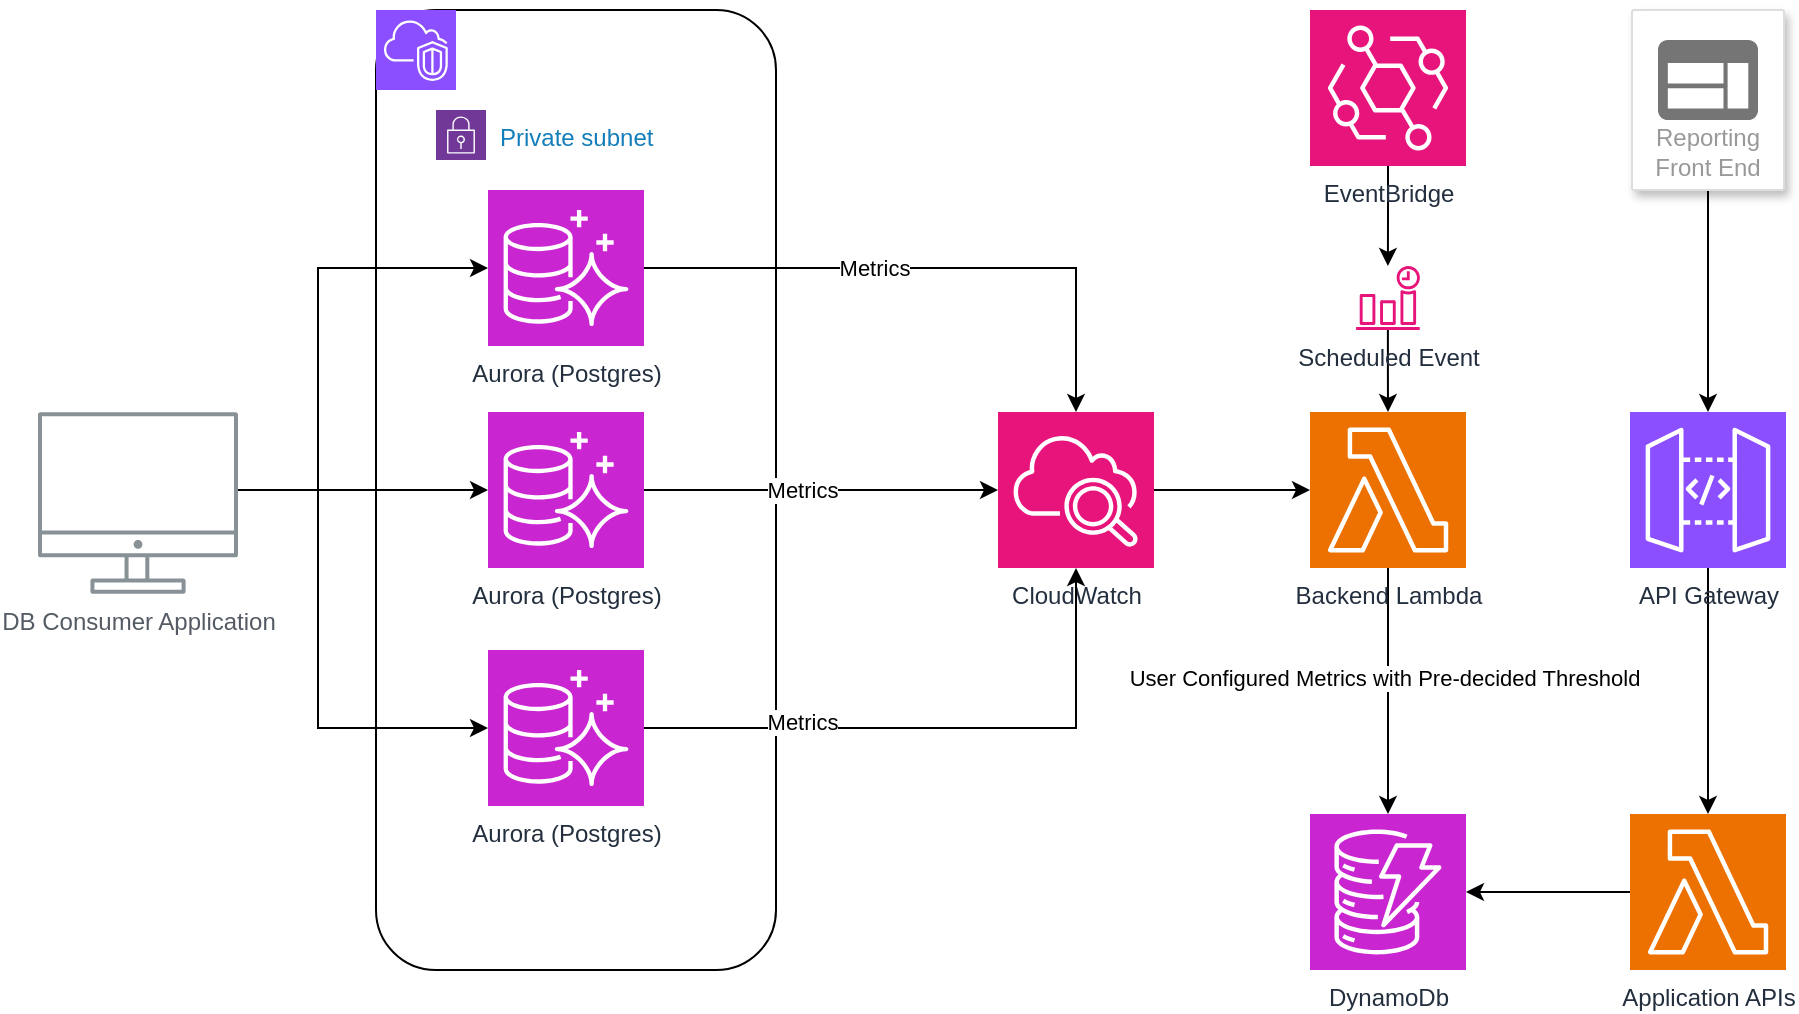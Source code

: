 <mxfile version="24.2.5" type="device">
  <diagram name="Page-1" id="q4Ue6YyPpZgn4tm0QDJ6">
    <mxGraphModel dx="1434" dy="854" grid="1" gridSize="10" guides="1" tooltips="1" connect="1" arrows="1" fold="1" page="1" pageScale="1" pageWidth="1100" pageHeight="850" math="0" shadow="0">
      <root>
        <mxCell id="0" />
        <mxCell id="1" parent="0" />
        <mxCell id="QT1-Vc51EwQWDzW_PCwE-1" value="" style="rounded=1;whiteSpace=wrap;html=1;" parent="1" vertex="1">
          <mxGeometry x="249" y="140" width="200" height="480" as="geometry" />
        </mxCell>
        <mxCell id="QT1-Vc51EwQWDzW_PCwE-2" value="" style="sketch=0;points=[[0,0,0],[0.25,0,0],[0.5,0,0],[0.75,0,0],[1,0,0],[0,1,0],[0.25,1,0],[0.5,1,0],[0.75,1,0],[1,1,0],[0,0.25,0],[0,0.5,0],[0,0.75,0],[1,0.25,0],[1,0.5,0],[1,0.75,0]];outlineConnect=0;fontColor=#232F3E;fillColor=#8C4FFF;strokeColor=#ffffff;dashed=0;verticalLabelPosition=bottom;verticalAlign=top;align=center;html=1;fontSize=12;fontStyle=0;aspect=fixed;shape=mxgraph.aws4.resourceIcon;resIcon=mxgraph.aws4.vpc;" parent="1" vertex="1">
          <mxGeometry x="249" y="140" width="40" height="40" as="geometry" />
        </mxCell>
        <mxCell id="QT1-Vc51EwQWDzW_PCwE-3" value="Aurora (Postgres)" style="sketch=0;points=[[0,0,0],[0.25,0,0],[0.5,0,0],[0.75,0,0],[1,0,0],[0,1,0],[0.25,1,0],[0.5,1,0],[0.75,1,0],[1,1,0],[0,0.25,0],[0,0.5,0],[0,0.75,0],[1,0.25,0],[1,0.5,0],[1,0.75,0]];outlineConnect=0;fontColor=#232F3E;fillColor=#C925D1;strokeColor=#ffffff;dashed=0;verticalLabelPosition=bottom;verticalAlign=top;align=center;html=1;fontSize=12;fontStyle=0;aspect=fixed;shape=mxgraph.aws4.resourceIcon;resIcon=mxgraph.aws4.aurora;" parent="1" vertex="1">
          <mxGeometry x="305" y="230" width="78" height="78" as="geometry" />
        </mxCell>
        <mxCell id="QT1-Vc51EwQWDzW_PCwE-5" value="Aurora (Postgres)" style="sketch=0;points=[[0,0,0],[0.25,0,0],[0.5,0,0],[0.75,0,0],[1,0,0],[0,1,0],[0.25,1,0],[0.5,1,0],[0.75,1,0],[1,1,0],[0,0.25,0],[0,0.5,0],[0,0.75,0],[1,0.25,0],[1,0.5,0],[1,0.75,0]];outlineConnect=0;fontColor=#232F3E;fillColor=#C925D1;strokeColor=#ffffff;dashed=0;verticalLabelPosition=bottom;verticalAlign=top;align=center;html=1;fontSize=12;fontStyle=0;aspect=fixed;shape=mxgraph.aws4.resourceIcon;resIcon=mxgraph.aws4.aurora;" parent="1" vertex="1">
          <mxGeometry x="305" y="460" width="78" height="78" as="geometry" />
        </mxCell>
        <mxCell id="QT1-Vc51EwQWDzW_PCwE-7" value="Private subnet" style="points=[[0,0],[0.25,0],[0.5,0],[0.75,0],[1,0],[1,0.25],[1,0.5],[1,0.75],[1,1],[0.75,1],[0.5,1],[0.25,1],[0,1],[0,0.75],[0,0.5],[0,0.25]];outlineConnect=0;gradientColor=none;html=1;whiteSpace=wrap;fontSize=12;fontStyle=0;container=1;pointerEvents=0;collapsible=0;recursiveResize=0;shape=mxgraph.aws4.group;grIcon=mxgraph.aws4.group_security_group;grStroke=0;strokeColor=#713897;fillColor=none;verticalAlign=top;align=left;spacingLeft=30;fontColor=#147EBA;dashed=0;strokeWidth=1;perimeterSpacing=1;shadow=0;" parent="1" vertex="1">
          <mxGeometry x="279" y="190" width="130" height="380" as="geometry" />
        </mxCell>
        <mxCell id="QT1-Vc51EwQWDzW_PCwE-4" value="Aurora (Postgres)" style="sketch=0;points=[[0,0,0],[0.25,0,0],[0.5,0,0],[0.75,0,0],[1,0,0],[0,1,0],[0.25,1,0],[0.5,1,0],[0.75,1,0],[1,1,0],[0,0.25,0],[0,0.5,0],[0,0.75,0],[1,0.25,0],[1,0.5,0],[1,0.75,0]];outlineConnect=0;fontColor=#232F3E;fillColor=#C925D1;strokeColor=#ffffff;dashed=0;verticalLabelPosition=bottom;verticalAlign=top;align=center;html=1;fontSize=12;fontStyle=0;aspect=fixed;shape=mxgraph.aws4.resourceIcon;resIcon=mxgraph.aws4.aurora;" parent="QT1-Vc51EwQWDzW_PCwE-7" vertex="1">
          <mxGeometry x="26" y="151" width="78" height="78" as="geometry" />
        </mxCell>
        <mxCell id="QT1-Vc51EwQWDzW_PCwE-23" style="edgeStyle=orthogonalEdgeStyle;rounded=0;orthogonalLoop=1;jettySize=auto;html=1;" parent="1" source="QT1-Vc51EwQWDzW_PCwE-8" target="QT1-Vc51EwQWDzW_PCwE-10" edge="1">
          <mxGeometry relative="1" as="geometry" />
        </mxCell>
        <mxCell id="sazl7aqYjBEjnZ1m-L6P-1" value="User Configured Metrics with Pre-decided Threshold" style="edgeLabel;html=1;align=center;verticalAlign=middle;resizable=0;points=[];" vertex="1" connectable="0" parent="QT1-Vc51EwQWDzW_PCwE-23">
          <mxGeometry x="-0.106" y="-2" relative="1" as="geometry">
            <mxPoint as="offset" />
          </mxGeometry>
        </mxCell>
        <mxCell id="QT1-Vc51EwQWDzW_PCwE-8" value="Backend Lambda" style="sketch=0;points=[[0,0,0],[0.25,0,0],[0.5,0,0],[0.75,0,0],[1,0,0],[0,1,0],[0.25,1,0],[0.5,1,0],[0.75,1,0],[1,1,0],[0,0.25,0],[0,0.5,0],[0,0.75,0],[1,0.25,0],[1,0.5,0],[1,0.75,0]];outlineConnect=0;fontColor=#232F3E;fillColor=#ED7100;strokeColor=#ffffff;dashed=0;verticalLabelPosition=bottom;verticalAlign=top;align=center;html=1;fontSize=12;fontStyle=0;aspect=fixed;shape=mxgraph.aws4.resourceIcon;resIcon=mxgraph.aws4.lambda;" parent="1" vertex="1">
          <mxGeometry x="716" y="341" width="78" height="78" as="geometry" />
        </mxCell>
        <mxCell id="QT1-Vc51EwQWDzW_PCwE-9" value="CloudWatch" style="sketch=0;points=[[0,0,0],[0.25,0,0],[0.5,0,0],[0.75,0,0],[1,0,0],[0,1,0],[0.25,1,0],[0.5,1,0],[0.75,1,0],[1,1,0],[0,0.25,0],[0,0.5,0],[0,0.75,0],[1,0.25,0],[1,0.5,0],[1,0.75,0]];points=[[0,0,0],[0.25,0,0],[0.5,0,0],[0.75,0,0],[1,0,0],[0,1,0],[0.25,1,0],[0.5,1,0],[0.75,1,0],[1,1,0],[0,0.25,0],[0,0.5,0],[0,0.75,0],[1,0.25,0],[1,0.5,0],[1,0.75,0]];outlineConnect=0;fontColor=#232F3E;fillColor=#E7157B;strokeColor=#ffffff;dashed=0;verticalLabelPosition=bottom;verticalAlign=top;align=center;html=1;fontSize=12;fontStyle=0;aspect=fixed;shape=mxgraph.aws4.resourceIcon;resIcon=mxgraph.aws4.cloudwatch_2;" parent="1" vertex="1">
          <mxGeometry x="560" y="341" width="78" height="78" as="geometry" />
        </mxCell>
        <mxCell id="QT1-Vc51EwQWDzW_PCwE-10" value="DynamoDb" style="sketch=0;points=[[0,0,0],[0.25,0,0],[0.5,0,0],[0.75,0,0],[1,0,0],[0,1,0],[0.25,1,0],[0.5,1,0],[0.75,1,0],[1,1,0],[0,0.25,0],[0,0.5,0],[0,0.75,0],[1,0.25,0],[1,0.5,0],[1,0.75,0]];outlineConnect=0;fontColor=#232F3E;fillColor=#C925D1;strokeColor=#ffffff;dashed=0;verticalLabelPosition=bottom;verticalAlign=top;align=center;html=1;fontSize=12;fontStyle=0;aspect=fixed;shape=mxgraph.aws4.resourceIcon;resIcon=mxgraph.aws4.dynamodb;" parent="1" vertex="1">
          <mxGeometry x="716" y="542" width="78" height="78" as="geometry" />
        </mxCell>
        <mxCell id="QT1-Vc51EwQWDzW_PCwE-32" style="edgeStyle=orthogonalEdgeStyle;rounded=0;orthogonalLoop=1;jettySize=auto;html=1;" parent="1" source="QT1-Vc51EwQWDzW_PCwE-11" target="QT1-Vc51EwQWDzW_PCwE-10" edge="1">
          <mxGeometry relative="1" as="geometry" />
        </mxCell>
        <mxCell id="QT1-Vc51EwQWDzW_PCwE-11" value="Application APIs" style="sketch=0;points=[[0,0,0],[0.25,0,0],[0.5,0,0],[0.75,0,0],[1,0,0],[0,1,0],[0.25,1,0],[0.5,1,0],[0.75,1,0],[1,1,0],[0,0.25,0],[0,0.5,0],[0,0.75,0],[1,0.25,0],[1,0.5,0],[1,0.75,0]];outlineConnect=0;fontColor=#232F3E;fillColor=#ED7100;strokeColor=#ffffff;dashed=0;verticalLabelPosition=bottom;verticalAlign=top;align=center;html=1;fontSize=12;fontStyle=0;aspect=fixed;shape=mxgraph.aws4.resourceIcon;resIcon=mxgraph.aws4.lambda;" parent="1" vertex="1">
          <mxGeometry x="876" y="542" width="78" height="78" as="geometry" />
        </mxCell>
        <mxCell id="QT1-Vc51EwQWDzW_PCwE-19" style="edgeStyle=orthogonalEdgeStyle;rounded=0;orthogonalLoop=1;jettySize=auto;html=1;entryX=0;entryY=0.5;entryDx=0;entryDy=0;entryPerimeter=0;" parent="1" source="QT1-Vc51EwQWDzW_PCwE-4" target="QT1-Vc51EwQWDzW_PCwE-9" edge="1">
          <mxGeometry relative="1" as="geometry">
            <mxPoint x="539" y="380" as="targetPoint" />
          </mxGeometry>
        </mxCell>
        <mxCell id="QT1-Vc51EwQWDzW_PCwE-43" value="Metrics" style="edgeLabel;html=1;align=center;verticalAlign=middle;resizable=0;points=[];" parent="QT1-Vc51EwQWDzW_PCwE-19" vertex="1" connectable="0">
          <mxGeometry x="-0.165" relative="1" as="geometry">
            <mxPoint x="5" as="offset" />
          </mxGeometry>
        </mxCell>
        <mxCell id="QT1-Vc51EwQWDzW_PCwE-20" style="edgeStyle=orthogonalEdgeStyle;rounded=0;orthogonalLoop=1;jettySize=auto;html=1;entryX=0.5;entryY=1;entryDx=0;entryDy=0;entryPerimeter=0;" parent="1" source="QT1-Vc51EwQWDzW_PCwE-5" target="QT1-Vc51EwQWDzW_PCwE-9" edge="1">
          <mxGeometry relative="1" as="geometry" />
        </mxCell>
        <mxCell id="QT1-Vc51EwQWDzW_PCwE-44" value="Metrics" style="edgeLabel;html=1;align=center;verticalAlign=middle;resizable=0;points=[];" parent="QT1-Vc51EwQWDzW_PCwE-20" vertex="1" connectable="0">
          <mxGeometry x="-0.471" y="3" relative="1" as="geometry">
            <mxPoint as="offset" />
          </mxGeometry>
        </mxCell>
        <mxCell id="QT1-Vc51EwQWDzW_PCwE-21" style="edgeStyle=orthogonalEdgeStyle;rounded=0;orthogonalLoop=1;jettySize=auto;html=1;entryX=0.5;entryY=0;entryDx=0;entryDy=0;entryPerimeter=0;" parent="1" source="QT1-Vc51EwQWDzW_PCwE-3" target="QT1-Vc51EwQWDzW_PCwE-9" edge="1">
          <mxGeometry relative="1" as="geometry" />
        </mxCell>
        <mxCell id="QT1-Vc51EwQWDzW_PCwE-42" value="Metrics" style="edgeLabel;html=1;align=center;verticalAlign=middle;resizable=0;points=[];" parent="QT1-Vc51EwQWDzW_PCwE-21" vertex="1" connectable="0">
          <mxGeometry x="0.06" y="-1" relative="1" as="geometry">
            <mxPoint x="-38" y="-1" as="offset" />
          </mxGeometry>
        </mxCell>
        <mxCell id="QT1-Vc51EwQWDzW_PCwE-30" style="edgeStyle=orthogonalEdgeStyle;rounded=0;orthogonalLoop=1;jettySize=auto;html=1;" parent="1" source="QT1-Vc51EwQWDzW_PCwE-26" target="QT1-Vc51EwQWDzW_PCwE-29" edge="1">
          <mxGeometry relative="1" as="geometry" />
        </mxCell>
        <mxCell id="QT1-Vc51EwQWDzW_PCwE-26" value="Reporting Front End" style="strokeColor=#dddddd;shadow=1;strokeWidth=1;rounded=1;absoluteArcSize=1;arcSize=2;labelPosition=center;verticalLabelPosition=middle;align=center;verticalAlign=bottom;spacingLeft=0;fontColor=#999999;fontSize=12;whiteSpace=wrap;spacingBottom=2;html=1;" parent="1" vertex="1">
          <mxGeometry x="877" y="140" width="76" height="90" as="geometry" />
        </mxCell>
        <mxCell id="QT1-Vc51EwQWDzW_PCwE-27" value="" style="sketch=0;dashed=0;connectable=0;html=1;fillColor=#757575;strokeColor=none;shape=mxgraph.gcp2.application;part=1;" parent="QT1-Vc51EwQWDzW_PCwE-26" vertex="1">
          <mxGeometry x="0.5" width="50" height="40" relative="1" as="geometry">
            <mxPoint x="-25" y="15" as="offset" />
          </mxGeometry>
        </mxCell>
        <mxCell id="QT1-Vc51EwQWDzW_PCwE-31" style="edgeStyle=orthogonalEdgeStyle;rounded=0;orthogonalLoop=1;jettySize=auto;html=1;" parent="1" source="QT1-Vc51EwQWDzW_PCwE-29" target="QT1-Vc51EwQWDzW_PCwE-11" edge="1">
          <mxGeometry relative="1" as="geometry" />
        </mxCell>
        <mxCell id="QT1-Vc51EwQWDzW_PCwE-29" value="API Gateway" style="sketch=0;points=[[0,0,0],[0.25,0,0],[0.5,0,0],[0.75,0,0],[1,0,0],[0,1,0],[0.25,1,0],[0.5,1,0],[0.75,1,0],[1,1,0],[0,0.25,0],[0,0.5,0],[0,0.75,0],[1,0.25,0],[1,0.5,0],[1,0.75,0]];outlineConnect=0;fontColor=#232F3E;fillColor=#8C4FFF;strokeColor=#ffffff;dashed=0;verticalLabelPosition=bottom;verticalAlign=top;align=center;html=1;fontSize=12;fontStyle=0;aspect=fixed;shape=mxgraph.aws4.resourceIcon;resIcon=mxgraph.aws4.api_gateway;" parent="1" vertex="1">
          <mxGeometry x="876" y="341" width="78" height="78" as="geometry" />
        </mxCell>
        <mxCell id="QT1-Vc51EwQWDzW_PCwE-36" style="edgeStyle=orthogonalEdgeStyle;rounded=0;orthogonalLoop=1;jettySize=auto;html=1;" parent="1" source="QT1-Vc51EwQWDzW_PCwE-33" target="QT1-Vc51EwQWDzW_PCwE-35" edge="1">
          <mxGeometry relative="1" as="geometry" />
        </mxCell>
        <mxCell id="QT1-Vc51EwQWDzW_PCwE-33" value="EventBridge" style="sketch=0;points=[[0,0,0],[0.25,0,0],[0.5,0,0],[0.75,0,0],[1,0,0],[0,1,0],[0.25,1,0],[0.5,1,0],[0.75,1,0],[1,1,0],[0,0.25,0],[0,0.5,0],[0,0.75,0],[1,0.25,0],[1,0.5,0],[1,0.75,0]];outlineConnect=0;fontColor=#232F3E;fillColor=#E7157B;strokeColor=#ffffff;dashed=0;verticalLabelPosition=bottom;verticalAlign=top;align=center;html=1;fontSize=12;fontStyle=0;aspect=fixed;shape=mxgraph.aws4.resourceIcon;resIcon=mxgraph.aws4.eventbridge;" parent="1" vertex="1">
          <mxGeometry x="716" y="140" width="78" height="78" as="geometry" />
        </mxCell>
        <mxCell id="QT1-Vc51EwQWDzW_PCwE-37" value="" style="edgeStyle=orthogonalEdgeStyle;rounded=0;orthogonalLoop=1;jettySize=auto;html=1;" parent="1" source="QT1-Vc51EwQWDzW_PCwE-35" target="QT1-Vc51EwQWDzW_PCwE-8" edge="1">
          <mxGeometry relative="1" as="geometry" />
        </mxCell>
        <mxCell id="QT1-Vc51EwQWDzW_PCwE-35" value="Scheduled Event" style="sketch=0;outlineConnect=0;fontColor=#232F3E;gradientColor=none;fillColor=#E7157B;strokeColor=none;dashed=0;verticalLabelPosition=bottom;verticalAlign=top;align=center;html=1;fontSize=12;fontStyle=0;aspect=fixed;pointerEvents=1;shape=mxgraph.aws4.event_time_based;" parent="1" vertex="1">
          <mxGeometry x="739" y="268" width="32" height="32" as="geometry" />
        </mxCell>
        <mxCell id="QT1-Vc51EwQWDzW_PCwE-38" value="DB Consumer Application" style="sketch=0;outlineConnect=0;gradientColor=none;fontColor=#545B64;strokeColor=none;fillColor=#879196;dashed=0;verticalLabelPosition=bottom;verticalAlign=top;align=center;html=1;fontSize=12;fontStyle=0;aspect=fixed;shape=mxgraph.aws4.illustration_desktop;pointerEvents=1" parent="1" vertex="1">
          <mxGeometry x="80" y="341" width="100" height="91" as="geometry" />
        </mxCell>
        <mxCell id="QT1-Vc51EwQWDzW_PCwE-39" style="edgeStyle=orthogonalEdgeStyle;rounded=0;orthogonalLoop=1;jettySize=auto;html=1;entryX=0;entryY=0.5;entryDx=0;entryDy=0;entryPerimeter=0;" parent="1" source="QT1-Vc51EwQWDzW_PCwE-38" target="QT1-Vc51EwQWDzW_PCwE-3" edge="1">
          <mxGeometry relative="1" as="geometry">
            <Array as="points">
              <mxPoint x="220" y="380" />
              <mxPoint x="220" y="269" />
            </Array>
          </mxGeometry>
        </mxCell>
        <mxCell id="QT1-Vc51EwQWDzW_PCwE-40" style="edgeStyle=orthogonalEdgeStyle;rounded=0;orthogonalLoop=1;jettySize=auto;html=1;entryX=0;entryY=0.5;entryDx=0;entryDy=0;entryPerimeter=0;" parent="1" source="QT1-Vc51EwQWDzW_PCwE-38" target="QT1-Vc51EwQWDzW_PCwE-4" edge="1">
          <mxGeometry relative="1" as="geometry">
            <Array as="points">
              <mxPoint x="200" y="380" />
              <mxPoint x="200" y="380" />
            </Array>
          </mxGeometry>
        </mxCell>
        <mxCell id="QT1-Vc51EwQWDzW_PCwE-41" style="edgeStyle=orthogonalEdgeStyle;rounded=0;orthogonalLoop=1;jettySize=auto;html=1;entryX=0;entryY=0.5;entryDx=0;entryDy=0;entryPerimeter=0;" parent="1" source="QT1-Vc51EwQWDzW_PCwE-38" target="QT1-Vc51EwQWDzW_PCwE-5" edge="1">
          <mxGeometry relative="1" as="geometry">
            <Array as="points">
              <mxPoint x="220" y="380" />
              <mxPoint x="220" y="499" />
            </Array>
          </mxGeometry>
        </mxCell>
        <mxCell id="QT1-Vc51EwQWDzW_PCwE-45" style="edgeStyle=orthogonalEdgeStyle;rounded=0;orthogonalLoop=1;jettySize=auto;html=1;entryX=0;entryY=0.5;entryDx=0;entryDy=0;entryPerimeter=0;" parent="1" source="QT1-Vc51EwQWDzW_PCwE-9" target="QT1-Vc51EwQWDzW_PCwE-8" edge="1">
          <mxGeometry relative="1" as="geometry" />
        </mxCell>
      </root>
    </mxGraphModel>
  </diagram>
</mxfile>

